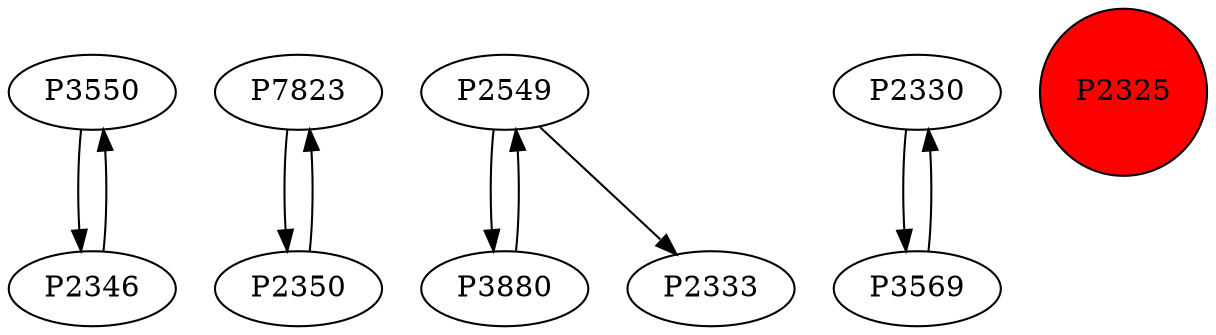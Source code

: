 digraph {
	P3550 -> P2346
	P7823 -> P2350
	P2549 -> P3880
	P2350 -> P7823
	P2346 -> P3550
	P2330 -> P3569
	P3880 -> P2549
	P2549 -> P2333
	P3569 -> P2330
	P2325 [shape=circle]
	P2325 [style=filled]
	P2325 [fillcolor=red]
}